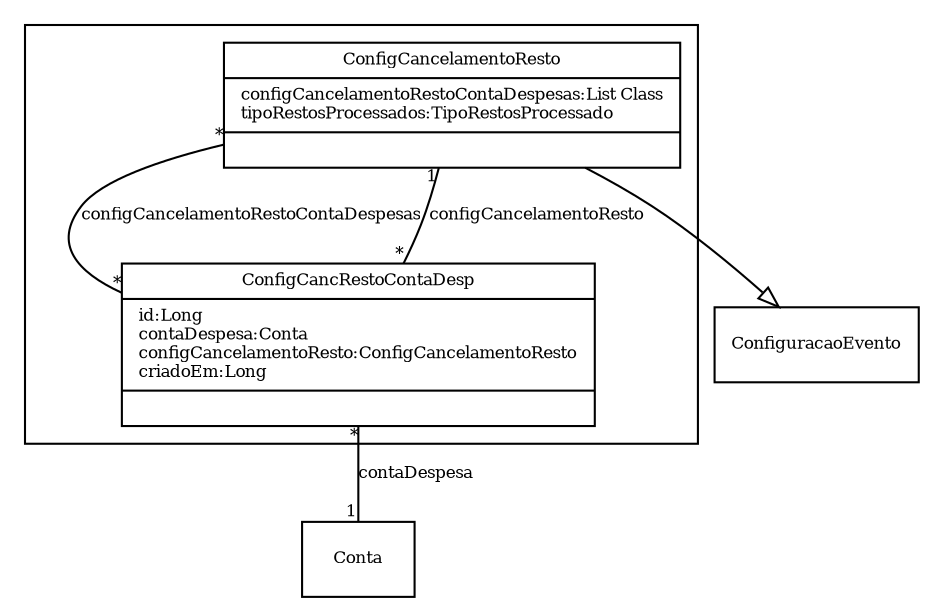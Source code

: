 digraph G{
fontname = "Times-Roman"
fontsize = 8

node [
        fontname = "Times-Roman"
        fontsize = 8
        shape = "record"
]

edge [
        fontname = "Times-Roman"
        fontsize = 8
]

subgraph clusterCONFIGURACAO_DE_CANCELAMENTO_DE_RESTOS_A_PAGAR
{
ConfigCancelamentoResto [label = "{ConfigCancelamentoResto|configCancelamentoRestoContaDespesas:List Class\ltipoRestosProcessados:TipoRestosProcessado\l|\l}"]
ConfigCancRestoContaDesp [label = "{ConfigCancRestoContaDesp|id:Long\lcontaDespesa:Conta\lconfigCancelamentoResto:ConfigCancelamentoResto\lcriadoEm:Long\l|\l}"]
}
edge [arrowhead = "none" headlabel = "*" taillabel = "*"] ConfigCancelamentoResto -> ConfigCancRestoContaDesp [label = "configCancelamentoRestoContaDespesas"]
edge [ arrowhead = "empty" headlabel = "" taillabel = ""] ConfigCancelamentoResto -> ConfiguracaoEvento
edge [arrowhead = "none" headlabel = "1" taillabel = "*"] ConfigCancRestoContaDesp -> Conta [label = "contaDespesa"]
edge [arrowhead = "none" headlabel = "1" taillabel = "*"] ConfigCancRestoContaDesp -> ConfigCancelamentoResto [label = "configCancelamentoResto"]
}
